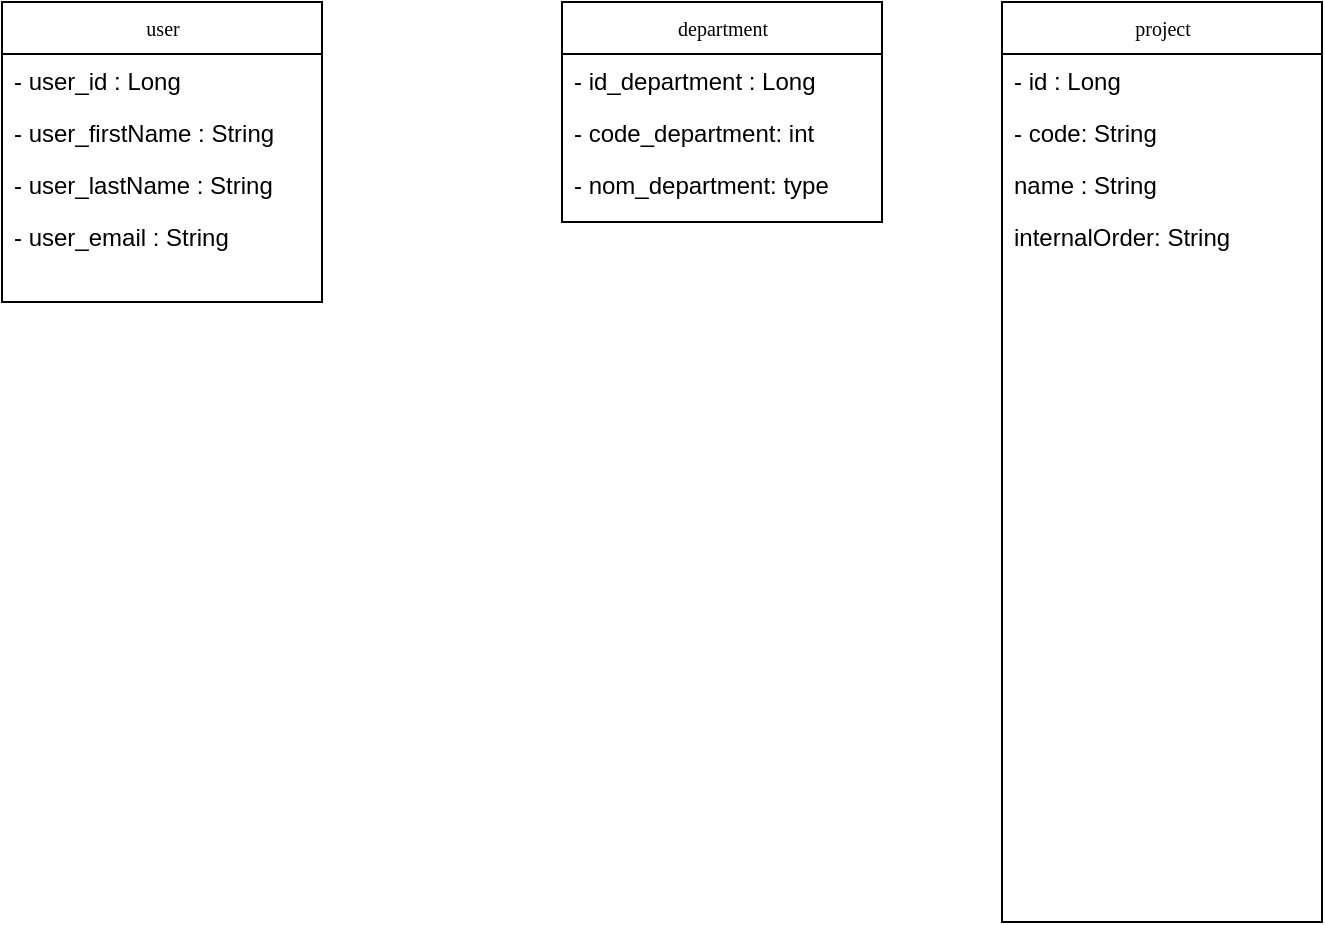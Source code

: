 <mxfile version="17.0.0" type="github">
  <diagram id="pdDptSPurUVj3ei4E_wL" name="Page-1">
    <mxGraphModel dx="868" dy="482" grid="0" gridSize="10" guides="1" tooltips="1" connect="1" arrows="1" fold="1" page="1" pageScale="1" pageWidth="827" pageHeight="1169" math="0" shadow="0">
      <root>
        <mxCell id="0" />
        <mxCell id="1" parent="0" />
        <mxCell id="gNYLlhh2G6DAaKJkau-G-6" value="user" style="swimlane;html=1;fontStyle=0;childLayout=stackLayout;horizontal=1;startSize=26;fillColor=none;horizontalStack=0;resizeParent=1;resizeLast=0;collapsible=1;marginBottom=0;swimlaneFillColor=#ffffff;rounded=0;shadow=0;comic=0;labelBackgroundColor=none;strokeWidth=1;fontFamily=Verdana;fontSize=10;align=center;" vertex="1" parent="1">
          <mxGeometry x="100" y="60" width="160" height="150" as="geometry" />
        </mxCell>
        <mxCell id="gNYLlhh2G6DAaKJkau-G-7" value="- user_id : Long" style="text;html=1;strokeColor=none;fillColor=none;align=left;verticalAlign=top;spacingLeft=4;spacingRight=4;whiteSpace=wrap;overflow=hidden;rotatable=0;points=[[0,0.5],[1,0.5]];portConstraint=eastwest;" vertex="1" parent="gNYLlhh2G6DAaKJkau-G-6">
          <mxGeometry y="26" width="160" height="26" as="geometry" />
        </mxCell>
        <mxCell id="gNYLlhh2G6DAaKJkau-G-8" value="- user_firstName : String" style="text;html=1;strokeColor=none;fillColor=none;align=left;verticalAlign=top;spacingLeft=4;spacingRight=4;whiteSpace=wrap;overflow=hidden;rotatable=0;points=[[0,0.5],[1,0.5]];portConstraint=eastwest;" vertex="1" parent="gNYLlhh2G6DAaKJkau-G-6">
          <mxGeometry y="52" width="160" height="26" as="geometry" />
        </mxCell>
        <mxCell id="gNYLlhh2G6DAaKJkau-G-9" value="- user_lastName : String" style="text;html=1;strokeColor=none;fillColor=none;align=left;verticalAlign=top;spacingLeft=4;spacingRight=4;whiteSpace=wrap;overflow=hidden;rotatable=0;points=[[0,0.5],[1,0.5]];portConstraint=eastwest;" vertex="1" parent="gNYLlhh2G6DAaKJkau-G-6">
          <mxGeometry y="78" width="160" height="26" as="geometry" />
        </mxCell>
        <mxCell id="gNYLlhh2G6DAaKJkau-G-10" value="- user_email : String" style="text;html=1;strokeColor=none;fillColor=none;align=left;verticalAlign=top;spacingLeft=4;spacingRight=4;whiteSpace=wrap;overflow=hidden;rotatable=0;points=[[0,0.5],[1,0.5]];portConstraint=eastwest;" vertex="1" parent="gNYLlhh2G6DAaKJkau-G-6">
          <mxGeometry y="104" width="160" height="26" as="geometry" />
        </mxCell>
        <mxCell id="gNYLlhh2G6DAaKJkau-G-2" value="department" style="swimlane;html=1;fontStyle=0;childLayout=stackLayout;horizontal=1;startSize=26;fillColor=none;horizontalStack=0;resizeParent=1;resizeLast=0;collapsible=1;marginBottom=0;swimlaneFillColor=#ffffff;rounded=0;shadow=0;comic=0;labelBackgroundColor=none;strokeWidth=1;fontFamily=Verdana;fontSize=10;align=center;" vertex="1" parent="1">
          <mxGeometry x="380" y="60" width="160" height="110" as="geometry" />
        </mxCell>
        <mxCell id="gNYLlhh2G6DAaKJkau-G-3" value="- id_department : Long" style="text;html=1;strokeColor=none;fillColor=none;align=left;verticalAlign=top;spacingLeft=4;spacingRight=4;whiteSpace=wrap;overflow=hidden;rotatable=0;points=[[0,0.5],[1,0.5]];portConstraint=eastwest;" vertex="1" parent="gNYLlhh2G6DAaKJkau-G-2">
          <mxGeometry y="26" width="160" height="26" as="geometry" />
        </mxCell>
        <mxCell id="gNYLlhh2G6DAaKJkau-G-4" value="- code_department: int" style="text;html=1;strokeColor=none;fillColor=none;align=left;verticalAlign=top;spacingLeft=4;spacingRight=4;whiteSpace=wrap;overflow=hidden;rotatable=0;points=[[0,0.5],[1,0.5]];portConstraint=eastwest;" vertex="1" parent="gNYLlhh2G6DAaKJkau-G-2">
          <mxGeometry y="52" width="160" height="26" as="geometry" />
        </mxCell>
        <mxCell id="gNYLlhh2G6DAaKJkau-G-5" value="- nom_department: type" style="text;html=1;strokeColor=none;fillColor=none;align=left;verticalAlign=top;spacingLeft=4;spacingRight=4;whiteSpace=wrap;overflow=hidden;rotatable=0;points=[[0,0.5],[1,0.5]];portConstraint=eastwest;" vertex="1" parent="gNYLlhh2G6DAaKJkau-G-2">
          <mxGeometry y="78" width="160" height="26" as="geometry" />
        </mxCell>
        <mxCell id="gNYLlhh2G6DAaKJkau-G-11" value="project" style="swimlane;html=1;fontStyle=0;childLayout=stackLayout;horizontal=1;startSize=26;fillColor=none;horizontalStack=0;resizeParent=1;resizeLast=0;collapsible=1;marginBottom=0;swimlaneFillColor=#ffffff;rounded=0;shadow=0;comic=0;labelBackgroundColor=none;strokeWidth=1;fontFamily=Verdana;fontSize=10;align=center;" vertex="1" parent="1">
          <mxGeometry x="600" y="60" width="160" height="460" as="geometry" />
        </mxCell>
        <mxCell id="gNYLlhh2G6DAaKJkau-G-12" value="- id : Long" style="text;html=1;strokeColor=none;fillColor=none;align=left;verticalAlign=top;spacingLeft=4;spacingRight=4;whiteSpace=wrap;overflow=hidden;rotatable=0;points=[[0,0.5],[1,0.5]];portConstraint=eastwest;" vertex="1" parent="gNYLlhh2G6DAaKJkau-G-11">
          <mxGeometry y="26" width="160" height="26" as="geometry" />
        </mxCell>
        <mxCell id="gNYLlhh2G6DAaKJkau-G-13" value="- code: String" style="text;html=1;strokeColor=none;fillColor=none;align=left;verticalAlign=top;spacingLeft=4;spacingRight=4;whiteSpace=wrap;overflow=hidden;rotatable=0;points=[[0,0.5],[1,0.5]];portConstraint=eastwest;" vertex="1" parent="gNYLlhh2G6DAaKJkau-G-11">
          <mxGeometry y="52" width="160" height="26" as="geometry" />
        </mxCell>
        <mxCell id="gNYLlhh2G6DAaKJkau-G-14" value="name : String" style="text;html=1;strokeColor=none;fillColor=none;align=left;verticalAlign=top;spacingLeft=4;spacingRight=4;whiteSpace=wrap;overflow=hidden;rotatable=0;points=[[0,0.5],[1,0.5]];portConstraint=eastwest;" vertex="1" parent="gNYLlhh2G6DAaKJkau-G-11">
          <mxGeometry y="78" width="160" height="26" as="geometry" />
        </mxCell>
        <mxCell id="gNYLlhh2G6DAaKJkau-G-15" value="internalOrder: String" style="text;html=1;strokeColor=none;fillColor=none;align=left;verticalAlign=top;spacingLeft=4;spacingRight=4;whiteSpace=wrap;overflow=hidden;rotatable=0;points=[[0,0.5],[1,0.5]];portConstraint=eastwest;" vertex="1" parent="gNYLlhh2G6DAaKJkau-G-11">
          <mxGeometry y="104" width="160" height="26" as="geometry" />
        </mxCell>
      </root>
    </mxGraphModel>
  </diagram>
</mxfile>
